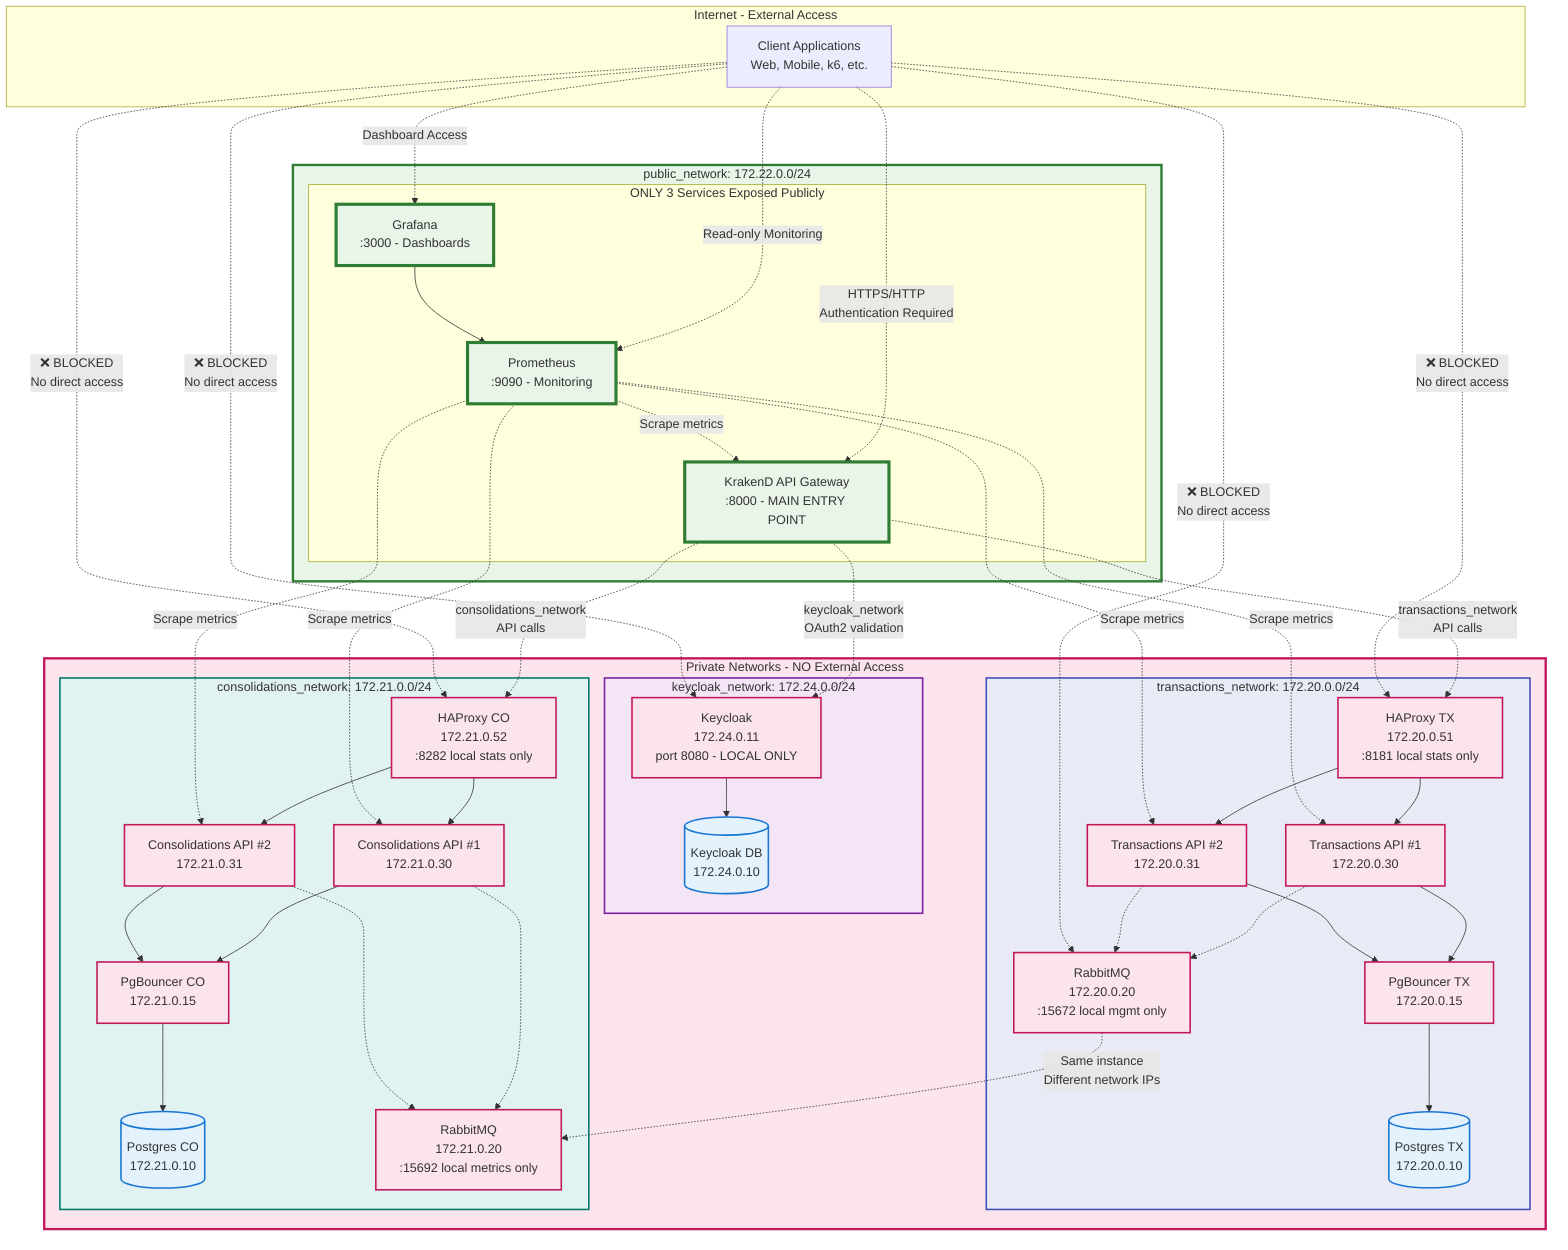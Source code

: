 graph TB
  subgraph Internet[Internet - External Access]
    Client[Client Applications<br/>Web, Mobile, k6, etc.]
  end

  subgraph PublicNetwork[public_network: 172.22.0.0/24]
    subgraph PublicServices[ONLY 3 Services Exposed Publicly]
      KrakenD[KrakenD API Gateway<br/>:8000 - MAIN ENTRY POINT]
      Prometheus[Prometheus<br/>:9090 - Monitoring]
      Grafana[Grafana<br/>:3000 - Dashboards]
    end
  end

  subgraph PrivateNetworks[Private Networks - NO External Access]
    subgraph KeycloakNet[keycloak_network: 172.24.0.0/24]
      Keycloak[Keycloak<br/>172.24.0.11<br/>port 8080 - LOCAL ONLY]
      KeycloakDB[(Keycloak DB<br/>172.24.0.10)]
    end

    subgraph TxNet[transactions_network: 172.20.0.0/24]
      TxAPI1[Transactions API #1<br/>172.20.0.30]
      TxAPI2[Transactions API #2<br/>172.20.0.31]
      HAProxyTx[HAProxy TX<br/>172.20.0.51<br/>:8181 local stats only]
      PgBouncerTx[PgBouncer TX<br/>172.20.0.15]
      PostgresTx[(Postgres TX<br/>172.20.0.10)]
      RabbitMQTx[RabbitMQ<br/>172.20.0.20<br/>:15672 local mgmt only]
    end

    subgraph CoNet[consolidations_network: 172.21.0.0/24]
      CoAPI1[Consolidations API #1<br/>172.21.0.30]
      CoAPI2[Consolidations API #2<br/>172.21.0.31]
      HAProxyCo[HAProxy CO<br/>172.21.0.52<br/>:8282 local stats only]
      PgBouncerCo[PgBouncer CO<br/>172.21.0.15]
      PostgresCo[(Postgres CO<br/>172.21.0.10)]
      RabbitMQCo[RabbitMQ<br/>172.21.0.20<br/>:15692 local metrics only]
    end
  end

  %% External connections
  Client -.->|HTTPS/HTTP<br/>Authentication Required| KrakenD
  Client -.->|Read-only Monitoring| Prometheus
  Client -.->|Dashboard Access| Grafana

  %% KrakenD multi-network access (SECURE)
  KrakenD -.->|keycloak_network<br/>OAuth2 validation| Keycloak
  KrakenD -.->|transactions_network<br/>API calls| HAProxyTx
  KrakenD -.->|consolidations_network<br/>API calls| HAProxyCo

  %% Internal service flows
  HAProxyTx --> TxAPI1 & TxAPI2
  HAProxyCo --> CoAPI1 & CoAPI2
  Keycloak --> KeycloakDB

  TxAPI1 & TxAPI2 --> PgBouncerTx --> PostgresTx
  CoAPI1 & CoAPI2 --> PgBouncerCo --> PostgresCo

  TxAPI1 & TxAPI2 -.-> RabbitMQTx
  CoAPI1 & CoAPI2 -.-> RabbitMQCo
  RabbitMQTx -.->|Same instance<br/>Different network IPs| RabbitMQCo

  %% Monitoring connections
  Prometheus -.->|Scrape metrics| TxAPI1 & TxAPI2 & CoAPI1 & CoAPI2 & KrakenD
  Grafana --> Prometheus

  %% Security annotations
  Client -.->|❌ BLOCKED<br/>No direct access| HAProxyTx
  Client -.->|❌ BLOCKED<br/>No direct access| HAProxyCo
  Client -.->|❌ BLOCKED<br/>No direct access| Keycloak
  Client -.->|❌ BLOCKED<br/>No direct access| RabbitMQTx

  %% Styling
  classDef publicService fill:#e8f5e8,stroke:#2e7d32,stroke-width:4px
  classDef privateService fill:#fce4ec,stroke:#c2185b,stroke-width:2px
  classDef database fill:#e3f2fd,stroke:#1976d2,stroke-width:2px
  classDef blocked fill:#ffebee,stroke:#d32f2f,stroke-width:3px,stroke-dasharray: 5 5

  class KrakenD,Prometheus,Grafana publicService
  class Keycloak,TxAPI1,TxAPI2,CoAPI1,CoAPI2,HAProxyTx,HAProxyCo,PgBouncerTx,PgBouncerCo,RabbitMQTx,RabbitMQCo privateService
  class KeycloakDB,PostgresTx,PostgresCo database

  %% Network styling
  style PublicNetwork fill:#e8f5e8,stroke:#2e7d32,stroke-width:3px
  style PrivateNetworks fill:#fce4ec,stroke:#c2185b,stroke-width:3px
  style KeycloakNet fill:#f3e5f5,stroke:#7b1fa2,stroke-width:2px
  style TxNet fill:#e8eaf6,stroke:#3f51b5,stroke-width:2px
  style CoNet fill:#e0f2f1,stroke:#00796b,stroke-width:2px